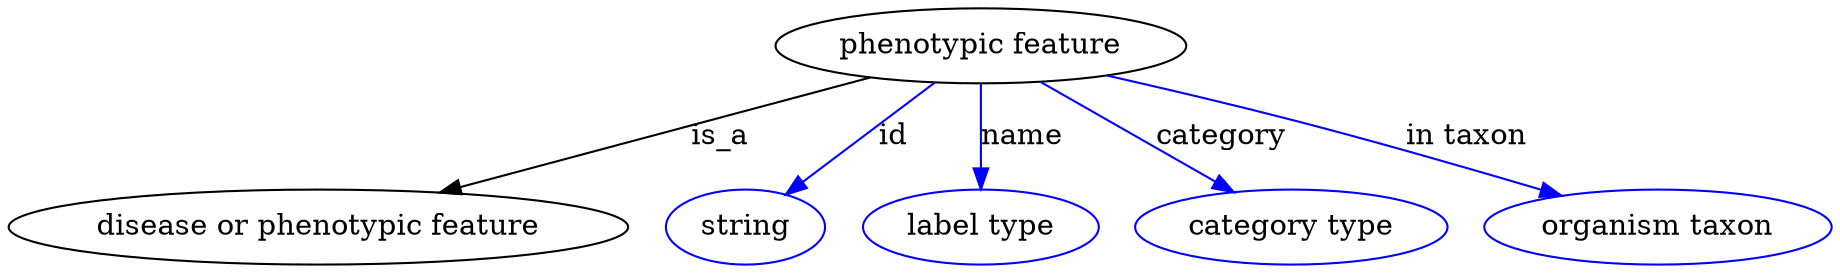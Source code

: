 digraph {
	graph [bb="0,0,701.03,123"];
	node [label="\N"];
	"phenotypic feature"	[height=0.5,
		label="phenotypic feature",
		pos="371.39,105",
		width=2.1304];
	"disease or phenotypic feature"	[height=0.5,
		pos="114.39,18",
		width=3.1775];
	"phenotypic feature" -> "disease or phenotypic feature"	[label=is_a,
		lp="269.39,61.5",
		pos="e,161.25,34.498 328.95,89.964 285.74,75.671 218.49,53.429 170.81,37.66"];
	id	[color=blue,
		height=0.5,
		label=string,
		pos="277.39,18",
		width=0.84854];
	"phenotypic feature" -> id	[color=blue,
		label=id,
		lp="335.89,61.5",
		pos="e,293.42,33.494 352.82,87.207 337.92,73.735 316.92,54.744 300.86,40.221",
		style=solid];
	name	[color=blue,
		height=0.5,
		label="label type",
		pos="371.39,18",
		width=1.2638];
	"phenotypic feature" -> name	[color=blue,
		label=name,
		lp="386.89,61.5",
		pos="e,371.39,36.175 371.39,86.799 371.39,75.163 371.39,59.548 371.39,46.237",
		style=solid];
	category	[color=blue,
		height=0.5,
		label="category type",
		pos="493.39,18",
		width=1.6249];
	"phenotypic feature" -> category	[color=blue,
		label=category,
		lp="463.89,61.5",
		pos="e,470.65,34.84 394.62,87.812 413.83,74.434 441.26,55.322 462.34,40.633",
		style=solid];
	"in taxon"	[color=blue,
		height=0.5,
		label="organism taxon",
		pos="635.39,18",
		width=1.8234];
	"phenotypic feature" -> "in taxon"	[color=blue,
		label="in taxon",
		lp="557.89,61.5",
		pos="e,597.36,32.79 418.86,90.75 440.98,84.423 467.62,76.589 491.39,69 523.75,58.669 559.87,46.127 587.83,36.189",
		style=solid];
}
